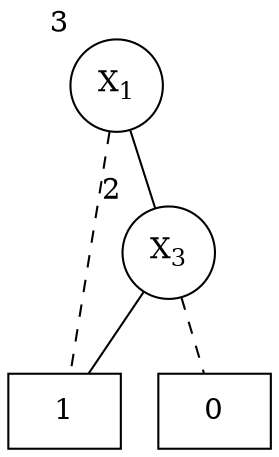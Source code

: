 graph { 1 [shape=box] 0 [shape=box]  2 [label=<X<SUB>3</SUB>>,shape=circle, xlabel=2]  2 -- 0 [style=dashed] 2 -- 1  3 [label=<X<SUB>1</SUB>>,shape=circle, xlabel=3]  3 -- 1 [style=dashed] 3 -- 2 }
